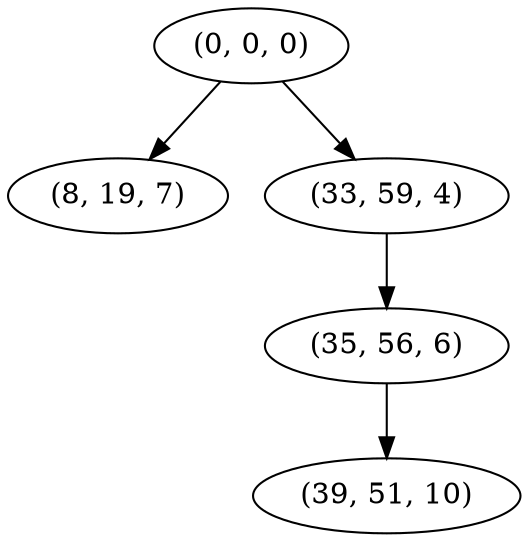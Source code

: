 digraph tree {
    "(0, 0, 0)";
    "(8, 19, 7)";
    "(33, 59, 4)";
    "(35, 56, 6)";
    "(39, 51, 10)";
    "(0, 0, 0)" -> "(8, 19, 7)";
    "(0, 0, 0)" -> "(33, 59, 4)";
    "(33, 59, 4)" -> "(35, 56, 6)";
    "(35, 56, 6)" -> "(39, 51, 10)";
}

